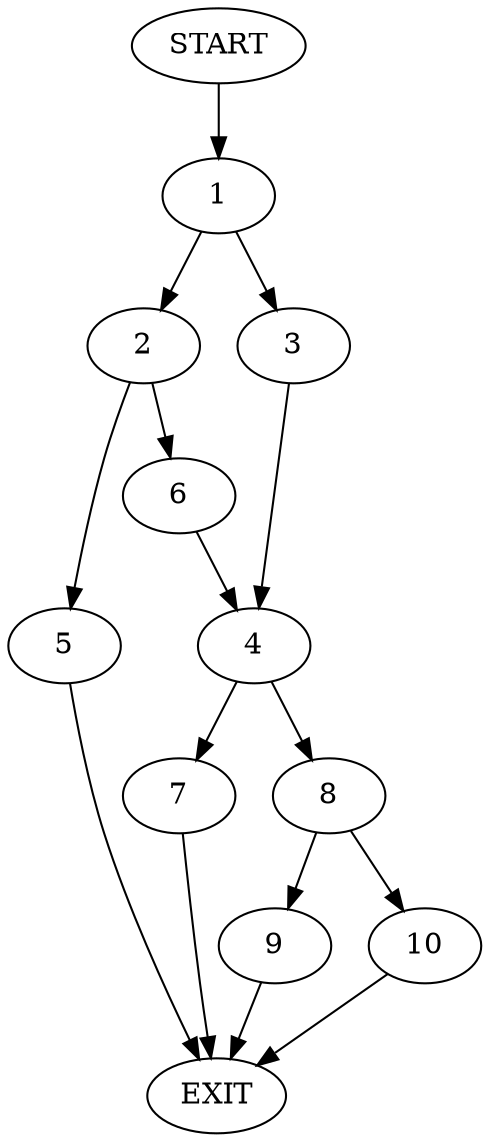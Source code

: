 digraph {
0 [label="START"]
11 [label="EXIT"]
0 -> 1
1 -> 2
1 -> 3
3 -> 4
2 -> 5
2 -> 6
4 -> 7
4 -> 8
6 -> 4
5 -> 11
8 -> 9
8 -> 10
7 -> 11
9 -> 11
10 -> 11
}
